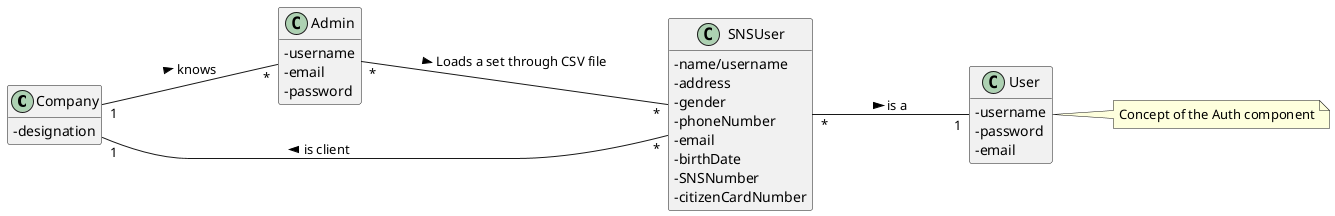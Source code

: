 @startuml
hide methods
left to right direction
skinparam classAttributeIconSize 0

class Company {
  -designation
}

class SNSUser {
-name/username
-address
-gender
-phoneNumber
-email
-birthDate
-SNSNumber
-citizenCardNumber
}

class Admin {
-username
-email
-password
}

class User{
-username
-password
-email
}

note "Concept of the Auth component" as N1

SNSUser "*"---"1" Company : is client >
Company "1"---"*" Admin : knows >
Admin "*"---"*" SNSUser : Loads a set through CSV file >
SNSUser "*"---"1" User : is a >
User .. N1

@enduml